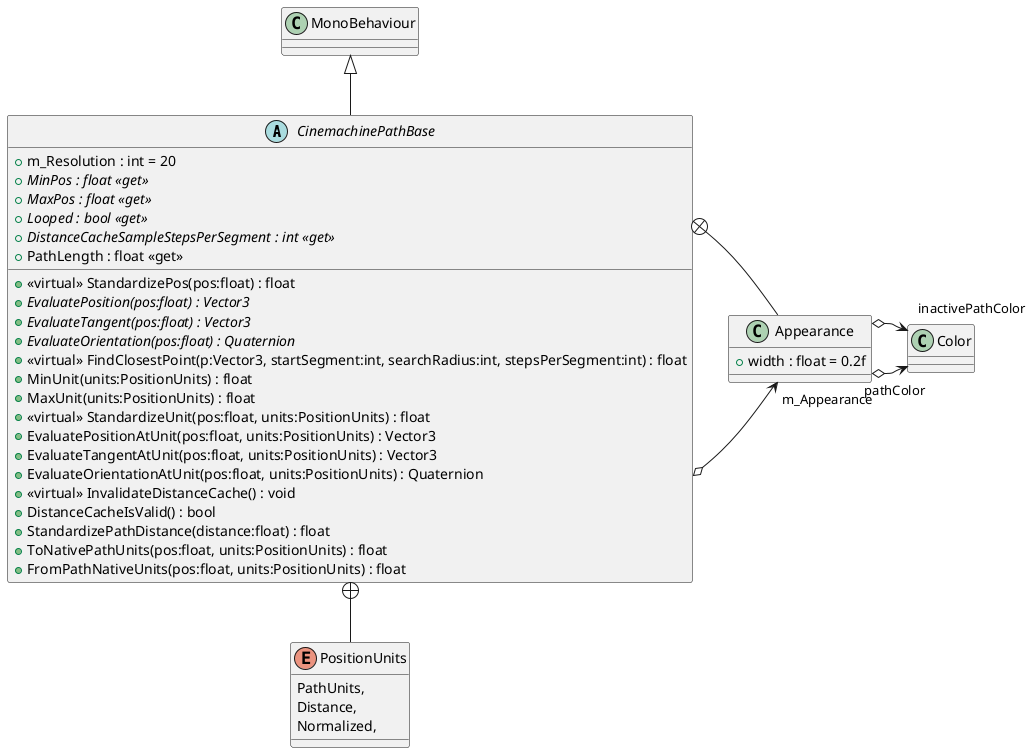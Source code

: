 @startuml
abstract class CinemachinePathBase {
    + m_Resolution : int = 20
    + {abstract} MinPos : float <<get>>
    + {abstract} MaxPos : float <<get>>
    + {abstract} Looped : bool <<get>>
    + <<virtual>> StandardizePos(pos:float) : float
    + {abstract} EvaluatePosition(pos:float) : Vector3
    + {abstract} EvaluateTangent(pos:float) : Vector3
    + {abstract} EvaluateOrientation(pos:float) : Quaternion
    + <<virtual>> FindClosestPoint(p:Vector3, startSegment:int, searchRadius:int, stepsPerSegment:int) : float
    + MinUnit(units:PositionUnits) : float
    + MaxUnit(units:PositionUnits) : float
    + <<virtual>> StandardizeUnit(pos:float, units:PositionUnits) : float
    + EvaluatePositionAtUnit(pos:float, units:PositionUnits) : Vector3
    + EvaluateTangentAtUnit(pos:float, units:PositionUnits) : Vector3
    + EvaluateOrientationAtUnit(pos:float, units:PositionUnits) : Quaternion
    + {abstract} DistanceCacheSampleStepsPerSegment : int <<get>>
    + <<virtual>> InvalidateDistanceCache() : void
    + DistanceCacheIsValid() : bool
    + PathLength : float <<get>>
    + StandardizePathDistance(distance:float) : float
    + ToNativePathUnits(pos:float, units:PositionUnits) : float
    + FromPathNativeUnits(pos:float, units:PositionUnits) : float
}
class Appearance {
    + width : float = 0.2f
}
enum PositionUnits {
    PathUnits,
    Distance,
    Normalized,
}
MonoBehaviour <|-- CinemachinePathBase
CinemachinePathBase o-> "m_Appearance" Appearance
CinemachinePathBase +-- Appearance
Appearance o-> "pathColor" Color
Appearance o-> "inactivePathColor" Color
CinemachinePathBase +-- PositionUnits
@enduml
